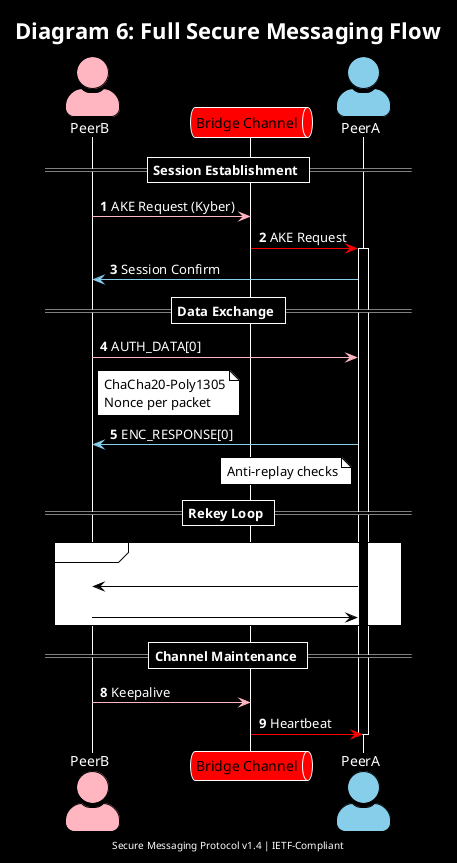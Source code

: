 @startuml
!theme plain

' Colour constants
!define PEER_A_COLOR      #87CEEB
!define PEER_B_COLOR      #FFB6C1
!define BRIDGE_COLOR      #ff0000
!define SYSTEM_COLOR      #FFFFFF

' Global styling
skinparam backgroundColor #000000
skinparam defaultFontColor #FFFFFF
skinparam actorStyle awesome
skinparam queue {
  BackgroundColor #FFFFFF
  BorderColor #FFFFFF
  FontColor #000000
}
skinparam note {
  BackgroundColor #FFFFFF
  BorderColor #000000
  FontColor #000000
}

' Sequence styling
skinparam sequence {
  LifeLineBorderColor #FFFFFF
  LifeLineBackgroundColor #000000
  ParticipantBorderColor #FFFFFF
  DividerBackgroundColor #000000
  DividerBorderColor #FFFFFF
  DividerFontColor #FFFFFF
}

' Participants
actor "PeerB"           as PB PEER_B_COLOR
queue "Bridge Channel"  as SC BRIDGE_COLOR
actor "PeerA"           as PA PEER_A_COLOR

title Diagram 6: Full Secure Messaging Flow
autonumber

== Session Establishment ==
PB -[PEER_B_COLOR]> SC: AKE Request (Kyber)
SC -[BRIDGE_COLOR]> PA: AKE Request
activate PA
PA -[PEER_A_COLOR]> PB: Session Confirm

== Data Exchange ==
PB -[PEER_B_COLOR]> PA: AUTH_DATA[0]
note right PB: ChaCha20-Poly1305\nNonce per packet

PA -[PEER_A_COLOR]> PB: ENC_RESPONSE[0]
note left PA: Anti-replay checks

== Rekey Loop ==
loop Every 1 MB or 24 h
  PA -> PB: Rekey Request
  PB -> PA: Rekey Confirm
end

== Channel Maintenance ==
PB -[PEER_B_COLOR]> SC: Keepalive
SC -[BRIDGE_COLOR]> PA: Heartbeat
deactivate PA

footer "Secure Messaging Protocol v1.4 | IETF-Compliant"
@enduml